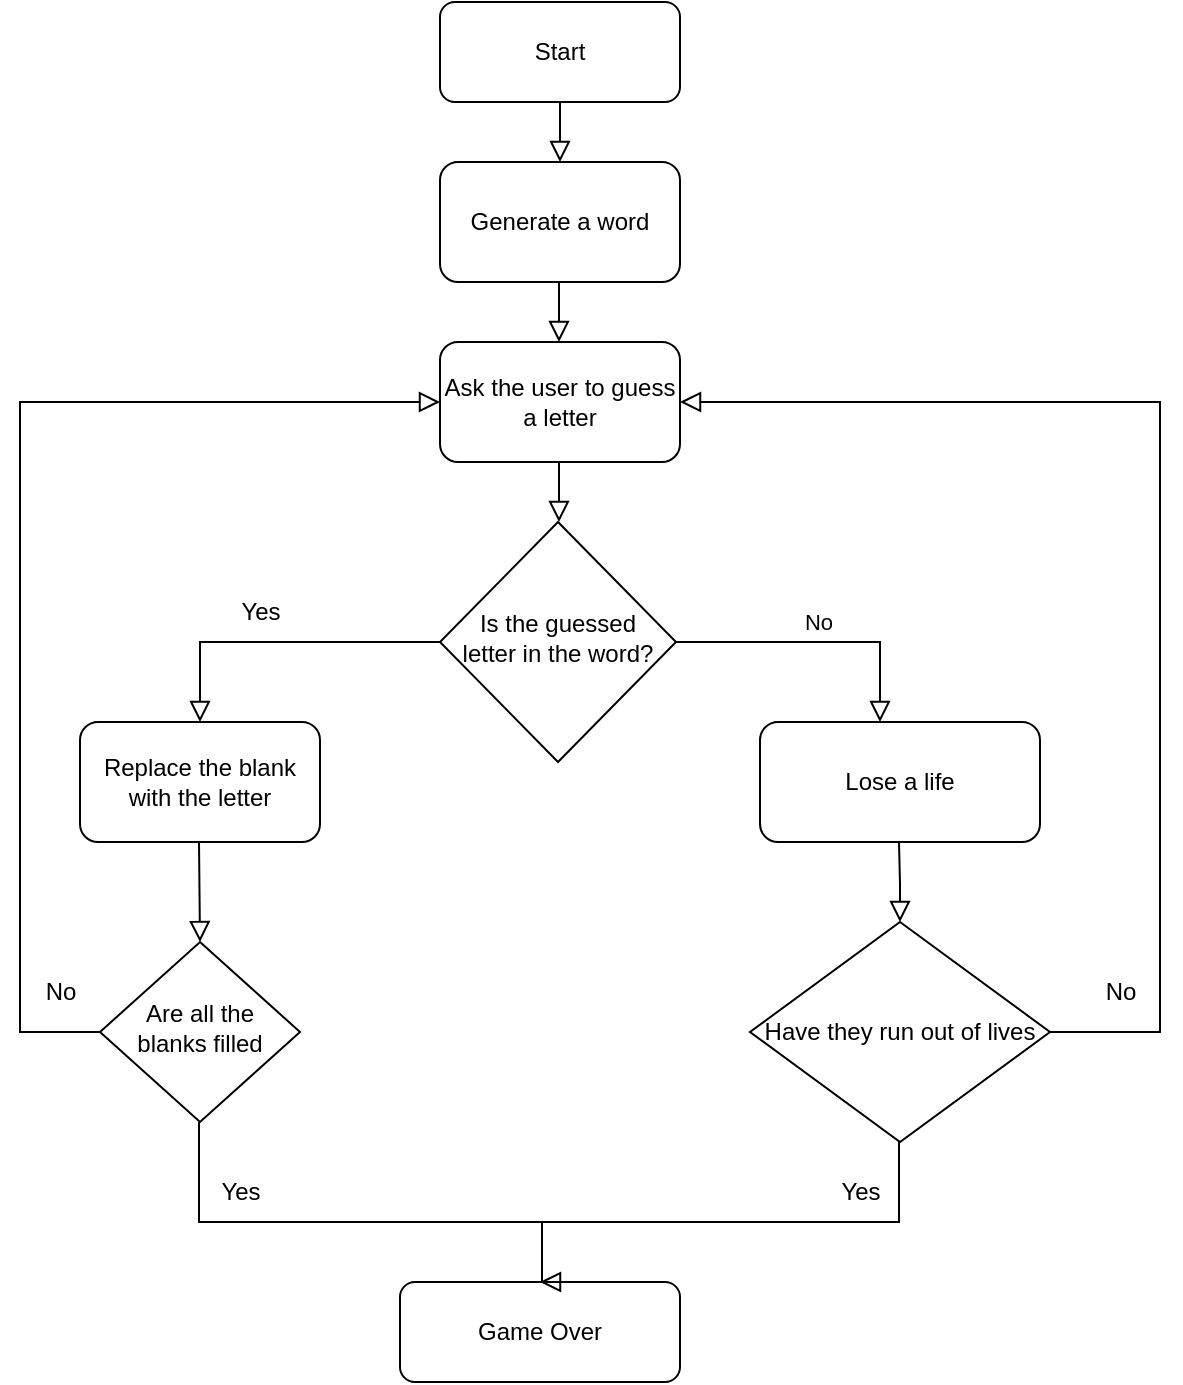 <mxfile version="20.3.3" type="github">
  <diagram id="C5RBs43oDa-KdzZeNtuy" name="Page-1">
    <mxGraphModel dx="751" dy="529" grid="1" gridSize="10" guides="1" tooltips="1" connect="1" arrows="1" fold="1" page="1" pageScale="1" pageWidth="827" pageHeight="1169" math="0" shadow="0">
      <root>
        <mxCell id="WIyWlLk6GJQsqaUBKTNV-0" />
        <mxCell id="WIyWlLk6GJQsqaUBKTNV-1" parent="WIyWlLk6GJQsqaUBKTNV-0" />
        <mxCell id="WIyWlLk6GJQsqaUBKTNV-2" value="" style="rounded=0;html=1;jettySize=auto;orthogonalLoop=1;fontSize=11;endArrow=block;endFill=0;endSize=8;strokeWidth=1;shadow=0;labelBackgroundColor=none;edgeStyle=orthogonalEdgeStyle;entryX=0.5;entryY=0;entryDx=0;entryDy=0;" parent="WIyWlLk6GJQsqaUBKTNV-1" source="WIyWlLk6GJQsqaUBKTNV-3" target="W3RATw-rkfvYZM573ub8-3" edge="1">
          <mxGeometry relative="1" as="geometry">
            <mxPoint x="380" y="200" as="targetPoint" />
          </mxGeometry>
        </mxCell>
        <mxCell id="WIyWlLk6GJQsqaUBKTNV-3" value="Start" style="rounded=1;whiteSpace=wrap;html=1;fontSize=12;glass=0;strokeWidth=1;shadow=0;" parent="WIyWlLk6GJQsqaUBKTNV-1" vertex="1">
          <mxGeometry x="300" y="90" width="120" height="50" as="geometry" />
        </mxCell>
        <mxCell id="WIyWlLk6GJQsqaUBKTNV-5" value="No" style="edgeStyle=orthogonalEdgeStyle;rounded=0;html=1;jettySize=auto;orthogonalLoop=1;fontSize=11;endArrow=block;endFill=0;endSize=8;strokeWidth=1;shadow=0;labelBackgroundColor=none;" parent="WIyWlLk6GJQsqaUBKTNV-1" source="WIyWlLk6GJQsqaUBKTNV-6" target="WIyWlLk6GJQsqaUBKTNV-7" edge="1">
          <mxGeometry y="10" relative="1" as="geometry">
            <mxPoint as="offset" />
            <Array as="points">
              <mxPoint x="520" y="410" />
            </Array>
          </mxGeometry>
        </mxCell>
        <mxCell id="WIyWlLk6GJQsqaUBKTNV-6" value="Is the guessed letter in the word?" style="rhombus;whiteSpace=wrap;html=1;shadow=0;fontFamily=Helvetica;fontSize=12;align=center;strokeWidth=1;spacing=6;spacingTop=-4;" parent="WIyWlLk6GJQsqaUBKTNV-1" vertex="1">
          <mxGeometry x="300" y="350" width="118" height="120" as="geometry" />
        </mxCell>
        <mxCell id="WIyWlLk6GJQsqaUBKTNV-7" value="Lose a life" style="rounded=1;whiteSpace=wrap;html=1;fontSize=12;glass=0;strokeWidth=1;shadow=0;" parent="WIyWlLk6GJQsqaUBKTNV-1" vertex="1">
          <mxGeometry x="460" y="450" width="140" height="60" as="geometry" />
        </mxCell>
        <mxCell id="WIyWlLk6GJQsqaUBKTNV-10" value="Are all the blanks filled" style="rhombus;whiteSpace=wrap;html=1;shadow=0;fontFamily=Helvetica;fontSize=12;align=center;strokeWidth=1;spacing=6;spacingTop=-4;" parent="WIyWlLk6GJQsqaUBKTNV-1" vertex="1">
          <mxGeometry x="130" y="560" width="100" height="90" as="geometry" />
        </mxCell>
        <mxCell id="WIyWlLk6GJQsqaUBKTNV-11" value="Game Over" style="rounded=1;whiteSpace=wrap;html=1;fontSize=12;glass=0;strokeWidth=1;shadow=0;" parent="WIyWlLk6GJQsqaUBKTNV-1" vertex="1">
          <mxGeometry x="280" y="730" width="140" height="50" as="geometry" />
        </mxCell>
        <mxCell id="W3RATw-rkfvYZM573ub8-3" value="Generate a word" style="rounded=1;whiteSpace=wrap;html=1;hachureGap=4;" parent="WIyWlLk6GJQsqaUBKTNV-1" vertex="1">
          <mxGeometry x="300" y="170" width="120" height="60" as="geometry" />
        </mxCell>
        <mxCell id="W3RATw-rkfvYZM573ub8-5" value="" style="rounded=0;html=1;jettySize=auto;orthogonalLoop=1;fontSize=11;endArrow=block;endFill=0;endSize=8;strokeWidth=1;shadow=0;labelBackgroundColor=none;edgeStyle=orthogonalEdgeStyle;entryX=0.5;entryY=0;entryDx=0;entryDy=0;" parent="WIyWlLk6GJQsqaUBKTNV-1" edge="1">
          <mxGeometry relative="1" as="geometry">
            <mxPoint x="359.5" y="230" as="sourcePoint" />
            <mxPoint x="359.5" y="260" as="targetPoint" />
            <Array as="points">
              <mxPoint x="359.5" y="260" />
              <mxPoint x="359.5" y="260" />
            </Array>
          </mxGeometry>
        </mxCell>
        <mxCell id="W3RATw-rkfvYZM573ub8-9" value="Ask the user to guess a letter" style="rounded=1;whiteSpace=wrap;html=1;hachureGap=4;" parent="WIyWlLk6GJQsqaUBKTNV-1" vertex="1">
          <mxGeometry x="300" y="260" width="120" height="60" as="geometry" />
        </mxCell>
        <mxCell id="W3RATw-rkfvYZM573ub8-10" value="" style="rounded=0;html=1;jettySize=auto;orthogonalLoop=1;fontSize=11;endArrow=block;endFill=0;endSize=8;strokeWidth=1;shadow=0;labelBackgroundColor=none;edgeStyle=orthogonalEdgeStyle;entryX=0.5;entryY=0;entryDx=0;entryDy=0;" parent="WIyWlLk6GJQsqaUBKTNV-1" edge="1">
          <mxGeometry relative="1" as="geometry">
            <mxPoint x="359.5" y="320" as="sourcePoint" />
            <mxPoint x="359.5" y="350" as="targetPoint" />
          </mxGeometry>
        </mxCell>
        <mxCell id="W3RATw-rkfvYZM573ub8-12" value="" style="rounded=0;html=1;jettySize=auto;orthogonalLoop=1;fontSize=11;endArrow=block;endFill=0;endSize=8;strokeWidth=1;shadow=0;labelBackgroundColor=none;edgeStyle=orthogonalEdgeStyle;exitX=0;exitY=0.5;exitDx=0;exitDy=0;entryX=0.5;entryY=0;entryDx=0;entryDy=0;" parent="WIyWlLk6GJQsqaUBKTNV-1" source="WIyWlLk6GJQsqaUBKTNV-6" target="W3RATw-rkfvYZM573ub8-13" edge="1">
          <mxGeometry relative="1" as="geometry">
            <mxPoint x="250" y="410" as="sourcePoint" />
            <mxPoint x="260" y="440" as="targetPoint" />
            <Array as="points">
              <mxPoint x="180" y="410" />
            </Array>
          </mxGeometry>
        </mxCell>
        <mxCell id="W3RATw-rkfvYZM573ub8-13" value="Replace the blank with the letter" style="rounded=1;whiteSpace=wrap;html=1;hachureGap=4;" parent="WIyWlLk6GJQsqaUBKTNV-1" vertex="1">
          <mxGeometry x="120" y="450" width="120" height="60" as="geometry" />
        </mxCell>
        <mxCell id="W3RATw-rkfvYZM573ub8-16" value="Yes" style="text;html=1;align=center;verticalAlign=middle;resizable=0;points=[];autosize=1;strokeColor=none;fillColor=none;hachureGap=4;" parent="WIyWlLk6GJQsqaUBKTNV-1" vertex="1">
          <mxGeometry x="190" y="380" width="40" height="30" as="geometry" />
        </mxCell>
        <mxCell id="W3RATw-rkfvYZM573ub8-18" value="" style="rounded=0;html=1;jettySize=auto;orthogonalLoop=1;fontSize=11;endArrow=block;endFill=0;endSize=8;strokeWidth=1;shadow=0;labelBackgroundColor=none;edgeStyle=orthogonalEdgeStyle;entryX=0.5;entryY=0;entryDx=0;entryDy=0;" parent="WIyWlLk6GJQsqaUBKTNV-1" target="WIyWlLk6GJQsqaUBKTNV-10" edge="1">
          <mxGeometry relative="1" as="geometry">
            <mxPoint x="179.5" y="510" as="sourcePoint" />
            <mxPoint x="179.5" y="540" as="targetPoint" />
          </mxGeometry>
        </mxCell>
        <mxCell id="W3RATw-rkfvYZM573ub8-19" value="Have they run out of lives" style="rhombus;whiteSpace=wrap;html=1;hachureGap=4;" parent="WIyWlLk6GJQsqaUBKTNV-1" vertex="1">
          <mxGeometry x="455" y="550" width="150" height="110" as="geometry" />
        </mxCell>
        <mxCell id="W3RATw-rkfvYZM573ub8-20" value="" style="rounded=0;html=1;jettySize=auto;orthogonalLoop=1;fontSize=11;endArrow=block;endFill=0;endSize=8;strokeWidth=1;shadow=0;labelBackgroundColor=none;edgeStyle=orthogonalEdgeStyle;entryX=0.5;entryY=0;entryDx=0;entryDy=0;" parent="WIyWlLk6GJQsqaUBKTNV-1" target="W3RATw-rkfvYZM573ub8-19" edge="1">
          <mxGeometry relative="1" as="geometry">
            <mxPoint x="529.5" y="510" as="sourcePoint" />
            <mxPoint x="529.5" y="540" as="targetPoint" />
          </mxGeometry>
        </mxCell>
        <mxCell id="W3RATw-rkfvYZM573ub8-22" value="" style="rounded=0;html=1;jettySize=auto;orthogonalLoop=1;fontSize=11;endArrow=block;endFill=0;endSize=8;strokeWidth=1;shadow=0;labelBackgroundColor=none;edgeStyle=orthogonalEdgeStyle;exitX=0;exitY=0.5;exitDx=0;exitDy=0;entryX=0;entryY=0.5;entryDx=0;entryDy=0;" parent="WIyWlLk6GJQsqaUBKTNV-1" source="WIyWlLk6GJQsqaUBKTNV-10" target="W3RATw-rkfvYZM573ub8-9" edge="1">
          <mxGeometry relative="1" as="geometry">
            <mxPoint x="90" y="555" as="sourcePoint" />
            <mxPoint x="280" y="270" as="targetPoint" />
            <Array as="points">
              <mxPoint x="90" y="605" />
              <mxPoint x="90" y="290" />
            </Array>
          </mxGeometry>
        </mxCell>
        <mxCell id="W3RATw-rkfvYZM573ub8-23" value="No" style="text;html=1;align=center;verticalAlign=middle;resizable=0;points=[];autosize=1;strokeColor=none;fillColor=none;hachureGap=4;" parent="WIyWlLk6GJQsqaUBKTNV-1" vertex="1">
          <mxGeometry x="90" y="570" width="40" height="30" as="geometry" />
        </mxCell>
        <mxCell id="W3RATw-rkfvYZM573ub8-24" value="" style="rounded=0;html=1;jettySize=auto;orthogonalLoop=1;fontSize=11;endArrow=block;endFill=0;endSize=8;strokeWidth=1;shadow=0;labelBackgroundColor=none;edgeStyle=orthogonalEdgeStyle;exitX=1;exitY=0.5;exitDx=0;exitDy=0;entryX=1;entryY=0.5;entryDx=0;entryDy=0;" parent="WIyWlLk6GJQsqaUBKTNV-1" source="W3RATw-rkfvYZM573ub8-19" target="W3RATw-rkfvYZM573ub8-9" edge="1">
          <mxGeometry relative="1" as="geometry">
            <mxPoint x="640" y="610" as="sourcePoint" />
            <mxPoint x="650" y="290" as="targetPoint" />
            <Array as="points">
              <mxPoint x="660" y="605" />
              <mxPoint x="660" y="290" />
            </Array>
          </mxGeometry>
        </mxCell>
        <mxCell id="W3RATw-rkfvYZM573ub8-25" value="" style="rounded=0;html=1;jettySize=auto;orthogonalLoop=1;fontSize=11;endArrow=block;endFill=0;endSize=8;strokeWidth=1;shadow=0;labelBackgroundColor=none;edgeStyle=orthogonalEdgeStyle;entryX=0.5;entryY=0;entryDx=0;entryDy=0;" parent="WIyWlLk6GJQsqaUBKTNV-1" target="WIyWlLk6GJQsqaUBKTNV-11" edge="1">
          <mxGeometry relative="1" as="geometry">
            <mxPoint x="179.5" y="650" as="sourcePoint" />
            <mxPoint x="351" y="720" as="targetPoint" />
            <Array as="points">
              <mxPoint x="180" y="700" />
              <mxPoint x="351" y="700" />
            </Array>
          </mxGeometry>
        </mxCell>
        <mxCell id="W3RATw-rkfvYZM573ub8-28" value="" style="endArrow=none;html=1;rounded=0;startSize=14;endSize=14;sourcePerimeterSpacing=8;targetPerimeterSpacing=8;curved=1;" parent="WIyWlLk6GJQsqaUBKTNV-1" edge="1">
          <mxGeometry width="50" height="50" relative="1" as="geometry">
            <mxPoint x="529.5" y="700" as="sourcePoint" />
            <mxPoint x="529.5" y="660" as="targetPoint" />
          </mxGeometry>
        </mxCell>
        <mxCell id="W3RATw-rkfvYZM573ub8-29" value="" style="endArrow=none;html=1;rounded=0;startSize=14;endSize=14;sourcePerimeterSpacing=8;targetPerimeterSpacing=8;curved=1;" parent="WIyWlLk6GJQsqaUBKTNV-1" edge="1">
          <mxGeometry width="50" height="50" relative="1" as="geometry">
            <mxPoint x="350" y="700" as="sourcePoint" />
            <mxPoint x="530" y="700" as="targetPoint" />
          </mxGeometry>
        </mxCell>
        <mxCell id="W3RATw-rkfvYZM573ub8-30" value="Yes" style="text;html=1;align=center;verticalAlign=middle;resizable=0;points=[];autosize=1;strokeColor=none;fillColor=none;hachureGap=4;" parent="WIyWlLk6GJQsqaUBKTNV-1" vertex="1">
          <mxGeometry x="180" y="670" width="40" height="30" as="geometry" />
        </mxCell>
        <mxCell id="W3RATw-rkfvYZM573ub8-31" value="Yes" style="text;html=1;align=center;verticalAlign=middle;resizable=0;points=[];autosize=1;strokeColor=none;fillColor=none;hachureGap=4;" parent="WIyWlLk6GJQsqaUBKTNV-1" vertex="1">
          <mxGeometry x="490" y="670" width="40" height="30" as="geometry" />
        </mxCell>
        <mxCell id="x4H9tgRYULB77Nol9g8g-0" value="No" style="text;html=1;align=center;verticalAlign=middle;resizable=0;points=[];autosize=1;strokeColor=none;fillColor=none;" vertex="1" parent="WIyWlLk6GJQsqaUBKTNV-1">
          <mxGeometry x="620" y="570" width="40" height="30" as="geometry" />
        </mxCell>
      </root>
    </mxGraphModel>
  </diagram>
</mxfile>
